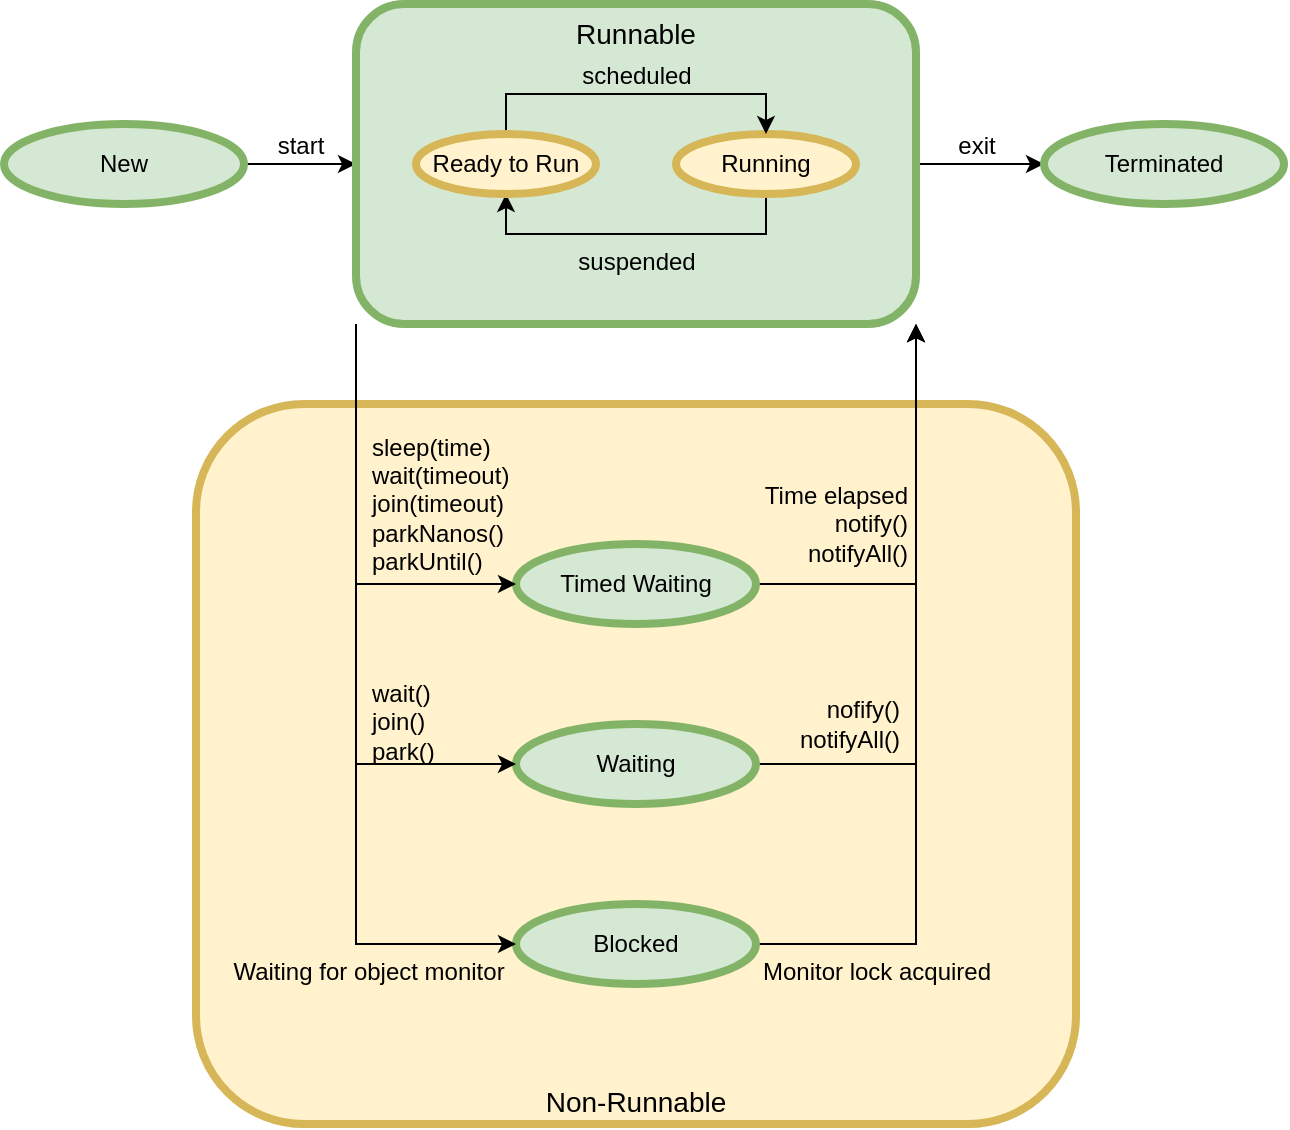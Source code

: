 <mxfile version="17.4.2" type="github">
  <diagram id="tAeMHb9Ar-OXJrSxvU-6" name="Page-1">
    <mxGraphModel dx="1110" dy="729" grid="1" gridSize="10" guides="1" tooltips="1" connect="1" arrows="1" fold="1" page="1" pageScale="1" pageWidth="1169" pageHeight="1654" math="0" shadow="0">
      <root>
        <mxCell id="0" />
        <mxCell id="1" parent="0" />
        <mxCell id="wgeoQxnSbOfPKZWMmnW--13" value="Non-Runnable" style="rounded=1;whiteSpace=wrap;html=1;fillColor=#fff2cc;strokeColor=#d6b656;strokeWidth=4;align=center;verticalAlign=bottom;fontSize=14;" vertex="1" parent="1">
          <mxGeometry x="360" y="500" width="440" height="360" as="geometry" />
        </mxCell>
        <mxCell id="wgeoQxnSbOfPKZWMmnW--14" value="start" style="edgeStyle=orthogonalEdgeStyle;rounded=0;orthogonalLoop=1;jettySize=auto;html=1;exitX=1;exitY=0.5;exitDx=0;exitDy=0;entryX=0;entryY=0.5;entryDx=0;entryDy=0;fontSize=12;verticalAlign=bottom;" edge="1" parent="1" source="wgeoQxnSbOfPKZWMmnW--3" target="wgeoQxnSbOfPKZWMmnW--10">
          <mxGeometry relative="1" as="geometry" />
        </mxCell>
        <mxCell id="wgeoQxnSbOfPKZWMmnW--3" value="New" style="ellipse;whiteSpace=wrap;html=1;fillColor=#d5e8d4;strokeColor=#82b366;strokeWidth=4;" vertex="1" parent="1">
          <mxGeometry x="264" y="360" width="120" height="40" as="geometry" />
        </mxCell>
        <mxCell id="wgeoQxnSbOfPKZWMmnW--26" style="edgeStyle=orthogonalEdgeStyle;rounded=0;orthogonalLoop=1;jettySize=auto;html=1;exitX=1;exitY=0.5;exitDx=0;exitDy=0;labelBackgroundColor=none;fontSize=12;entryX=1;entryY=1;entryDx=0;entryDy=0;" edge="1" parent="1" source="wgeoQxnSbOfPKZWMmnW--6" target="wgeoQxnSbOfPKZWMmnW--10">
          <mxGeometry relative="1" as="geometry">
            <mxPoint x="724" y="460" as="targetPoint" />
            <Array as="points">
              <mxPoint x="720" y="680" />
            </Array>
          </mxGeometry>
        </mxCell>
        <mxCell id="wgeoQxnSbOfPKZWMmnW--29" value="&lt;div&gt;nofify()&lt;/div&gt;&lt;div&gt;notifyAll()&lt;br&gt;&lt;/div&gt;" style="edgeLabel;html=1;align=right;verticalAlign=middle;resizable=0;points=[];fontSize=12;labelBackgroundColor=none;" vertex="1" connectable="0" parent="wgeoQxnSbOfPKZWMmnW--26">
          <mxGeometry x="-0.696" y="-2" relative="1" as="geometry">
            <mxPoint x="27" y="-22" as="offset" />
          </mxGeometry>
        </mxCell>
        <mxCell id="wgeoQxnSbOfPKZWMmnW--6" value="Waiting" style="ellipse;whiteSpace=wrap;html=1;fillColor=#d5e8d4;strokeColor=#82b366;strokeWidth=4;" vertex="1" parent="1">
          <mxGeometry x="520" y="660" width="120" height="40" as="geometry" />
        </mxCell>
        <mxCell id="wgeoQxnSbOfPKZWMmnW--25" style="edgeStyle=orthogonalEdgeStyle;rounded=0;orthogonalLoop=1;jettySize=auto;html=1;exitX=1;exitY=0.5;exitDx=0;exitDy=0;entryX=1;entryY=1;entryDx=0;entryDy=0;labelBackgroundColor=none;fontSize=12;" edge="1" parent="1" source="wgeoQxnSbOfPKZWMmnW--5" target="wgeoQxnSbOfPKZWMmnW--10">
          <mxGeometry relative="1" as="geometry">
            <Array as="points">
              <mxPoint x="720" y="590" />
            </Array>
          </mxGeometry>
        </mxCell>
        <mxCell id="wgeoQxnSbOfPKZWMmnW--28" value="&lt;div&gt;Time elapsed&lt;/div&gt;&lt;div&gt;notify()&lt;/div&gt;&lt;div&gt;notifyAll()&lt;br&gt;&lt;/div&gt;" style="edgeLabel;html=1;align=right;verticalAlign=middle;resizable=0;points=[];fontSize=12;labelBackgroundColor=none;" vertex="1" connectable="0" parent="wgeoQxnSbOfPKZWMmnW--25">
          <mxGeometry x="-0.693" y="1" relative="1" as="geometry">
            <mxPoint x="44" y="-29" as="offset" />
          </mxGeometry>
        </mxCell>
        <mxCell id="wgeoQxnSbOfPKZWMmnW--5" value="Timed Waiting" style="ellipse;whiteSpace=wrap;html=1;fillColor=#d5e8d4;strokeColor=#82b366;strokeWidth=4;" vertex="1" parent="1">
          <mxGeometry x="520" y="570" width="120" height="40" as="geometry" />
        </mxCell>
        <mxCell id="wgeoQxnSbOfPKZWMmnW--27" style="edgeStyle=orthogonalEdgeStyle;rounded=0;orthogonalLoop=1;jettySize=auto;html=1;exitX=1;exitY=0.5;exitDx=0;exitDy=0;labelBackgroundColor=none;fontSize=12;entryX=1;entryY=1;entryDx=0;entryDy=0;" edge="1" parent="1" source="wgeoQxnSbOfPKZWMmnW--8" target="wgeoQxnSbOfPKZWMmnW--10">
          <mxGeometry relative="1" as="geometry">
            <mxPoint x="724" y="460" as="targetPoint" />
            <Array as="points">
              <mxPoint x="720" y="770" />
            </Array>
          </mxGeometry>
        </mxCell>
        <mxCell id="wgeoQxnSbOfPKZWMmnW--30" value="&lt;div style=&quot;font-size: 12px;&quot;&gt;Monitor lock acquired&lt;/div&gt;" style="edgeLabel;html=1;align=center;verticalAlign=top;resizable=0;points=[];fontSize=12;labelBackgroundColor=none;" vertex="1" connectable="0" parent="wgeoQxnSbOfPKZWMmnW--27">
          <mxGeometry x="-0.82" y="1" relative="1" as="geometry">
            <mxPoint x="25" y="1" as="offset" />
          </mxGeometry>
        </mxCell>
        <mxCell id="wgeoQxnSbOfPKZWMmnW--8" value="Blocked" style="ellipse;whiteSpace=wrap;html=1;fillColor=#d5e8d4;strokeColor=#82b366;strokeWidth=4;" vertex="1" parent="1">
          <mxGeometry x="520" y="750" width="120" height="40" as="geometry" />
        </mxCell>
        <mxCell id="wgeoQxnSbOfPKZWMmnW--15" style="edgeStyle=orthogonalEdgeStyle;rounded=0;orthogonalLoop=1;jettySize=auto;html=1;exitX=1;exitY=0.5;exitDx=0;exitDy=0;entryX=0;entryY=0.5;entryDx=0;entryDy=0;" edge="1" parent="1" source="wgeoQxnSbOfPKZWMmnW--10" target="wgeoQxnSbOfPKZWMmnW--9">
          <mxGeometry relative="1" as="geometry" />
        </mxCell>
        <mxCell id="wgeoQxnSbOfPKZWMmnW--16" value="exit" style="edgeLabel;html=1;align=center;verticalAlign=bottom;resizable=0;points=[];fontSize=12;" vertex="1" connectable="0" parent="wgeoQxnSbOfPKZWMmnW--15">
          <mxGeometry x="-0.081" y="1" relative="1" as="geometry">
            <mxPoint as="offset" />
          </mxGeometry>
        </mxCell>
        <mxCell id="wgeoQxnSbOfPKZWMmnW--19" style="edgeStyle=orthogonalEdgeStyle;rounded=0;orthogonalLoop=1;jettySize=auto;html=1;exitX=0;exitY=1;exitDx=0;exitDy=0;entryX=0;entryY=0.5;entryDx=0;entryDy=0;fontSize=16;" edge="1" parent="1" source="wgeoQxnSbOfPKZWMmnW--10" target="wgeoQxnSbOfPKZWMmnW--5">
          <mxGeometry relative="1" as="geometry" />
        </mxCell>
        <mxCell id="wgeoQxnSbOfPKZWMmnW--20" value="&lt;div style=&quot;font-size: 12px;&quot;&gt;sleep(time)&lt;/div&gt;&lt;div style=&quot;font-size: 12px;&quot;&gt;wait(timeout)&lt;/div&gt;&lt;div style=&quot;font-size: 12px;&quot;&gt;join(timeout)&lt;/div&gt;&lt;div style=&quot;font-size: 12px;&quot;&gt;parkNanos()&lt;/div&gt;&lt;div style=&quot;font-size: 12px;&quot;&gt;parkUntil()&lt;br style=&quot;font-size: 12px;&quot;&gt;&lt;/div&gt;" style="edgeLabel;html=1;align=left;verticalAlign=middle;resizable=0;points=[];fontSize=12;labelBackgroundColor=none;" vertex="1" connectable="0" parent="wgeoQxnSbOfPKZWMmnW--19">
          <mxGeometry x="-0.687" y="1" relative="1" as="geometry">
            <mxPoint x="5" y="57" as="offset" />
          </mxGeometry>
        </mxCell>
        <mxCell id="wgeoQxnSbOfPKZWMmnW--21" style="edgeStyle=orthogonalEdgeStyle;rounded=0;orthogonalLoop=1;jettySize=auto;html=1;exitX=0;exitY=1;exitDx=0;exitDy=0;entryX=0;entryY=0.5;entryDx=0;entryDy=0;labelBackgroundColor=none;fontSize=12;" edge="1" parent="1" source="wgeoQxnSbOfPKZWMmnW--10" target="wgeoQxnSbOfPKZWMmnW--6">
          <mxGeometry relative="1" as="geometry" />
        </mxCell>
        <mxCell id="wgeoQxnSbOfPKZWMmnW--22" value="&lt;div&gt;wait()&lt;/div&gt;&lt;div&gt;join()&lt;/div&gt;&lt;div&gt;park()&lt;br&gt;&lt;/div&gt;" style="edgeLabel;html=1;align=left;verticalAlign=middle;resizable=0;points=[];fontSize=12;labelBackgroundColor=none;" vertex="1" connectable="0" parent="wgeoQxnSbOfPKZWMmnW--21">
          <mxGeometry x="0.178" y="1" relative="1" as="geometry">
            <mxPoint x="5" y="22" as="offset" />
          </mxGeometry>
        </mxCell>
        <mxCell id="wgeoQxnSbOfPKZWMmnW--23" style="edgeStyle=orthogonalEdgeStyle;rounded=0;orthogonalLoop=1;jettySize=auto;html=1;exitX=0;exitY=1;exitDx=0;exitDy=0;entryX=0;entryY=0.5;entryDx=0;entryDy=0;labelBackgroundColor=none;fontSize=12;" edge="1" parent="1" source="wgeoQxnSbOfPKZWMmnW--10" target="wgeoQxnSbOfPKZWMmnW--8">
          <mxGeometry relative="1" as="geometry" />
        </mxCell>
        <mxCell id="wgeoQxnSbOfPKZWMmnW--24" value="&lt;div&gt;Waiting for object monitor&lt;br&gt;&lt;/div&gt;" style="edgeLabel;html=1;align=center;verticalAlign=top;resizable=0;points=[];fontSize=12;labelBackgroundColor=none;" vertex="1" connectable="0" parent="wgeoQxnSbOfPKZWMmnW--23">
          <mxGeometry x="0.462" y="2" relative="1" as="geometry">
            <mxPoint x="4" y="25" as="offset" />
          </mxGeometry>
        </mxCell>
        <mxCell id="wgeoQxnSbOfPKZWMmnW--10" value="Runnable" style="rounded=1;whiteSpace=wrap;html=1;fillColor=#d5e8d4;strokeColor=#82b366;strokeWidth=4;align=center;verticalAlign=top;fontSize=14;" vertex="1" parent="1">
          <mxGeometry x="440" y="300" width="280" height="160" as="geometry" />
        </mxCell>
        <mxCell id="wgeoQxnSbOfPKZWMmnW--9" value="Terminated" style="ellipse;whiteSpace=wrap;html=1;fillColor=#d5e8d4;strokeColor=#82b366;strokeWidth=4;" vertex="1" parent="1">
          <mxGeometry x="784" y="360" width="120" height="40" as="geometry" />
        </mxCell>
        <mxCell id="wgeoQxnSbOfPKZWMmnW--18" value="suspended" style="edgeStyle=orthogonalEdgeStyle;rounded=0;orthogonalLoop=1;jettySize=auto;html=1;exitX=0.5;exitY=1;exitDx=0;exitDy=0;entryX=0.5;entryY=1;entryDx=0;entryDy=0;fontSize=12;verticalAlign=top;labelBackgroundColor=none;" edge="1" parent="1" source="wgeoQxnSbOfPKZWMmnW--11" target="wgeoQxnSbOfPKZWMmnW--12">
          <mxGeometry relative="1" as="geometry" />
        </mxCell>
        <mxCell id="wgeoQxnSbOfPKZWMmnW--11" value="Running" style="ellipse;whiteSpace=wrap;html=1;fillColor=#fff2cc;strokeColor=#d6b656;strokeWidth=4;" vertex="1" parent="1">
          <mxGeometry x="600" y="365" width="90" height="30" as="geometry" />
        </mxCell>
        <mxCell id="wgeoQxnSbOfPKZWMmnW--17" value="scheduled" style="edgeStyle=orthogonalEdgeStyle;rounded=0;orthogonalLoop=1;jettySize=auto;html=1;exitX=0.5;exitY=0;exitDx=0;exitDy=0;entryX=0.5;entryY=0;entryDx=0;entryDy=0;fontSize=12;verticalAlign=bottom;labelBackgroundColor=none;" edge="1" parent="1" source="wgeoQxnSbOfPKZWMmnW--12" target="wgeoQxnSbOfPKZWMmnW--11">
          <mxGeometry relative="1" as="geometry" />
        </mxCell>
        <mxCell id="wgeoQxnSbOfPKZWMmnW--12" value="Ready to Run" style="ellipse;whiteSpace=wrap;html=1;fillColor=#fff2cc;strokeColor=#d6b656;strokeWidth=4;" vertex="1" parent="1">
          <mxGeometry x="470" y="365" width="90" height="30" as="geometry" />
        </mxCell>
      </root>
    </mxGraphModel>
  </diagram>
</mxfile>

